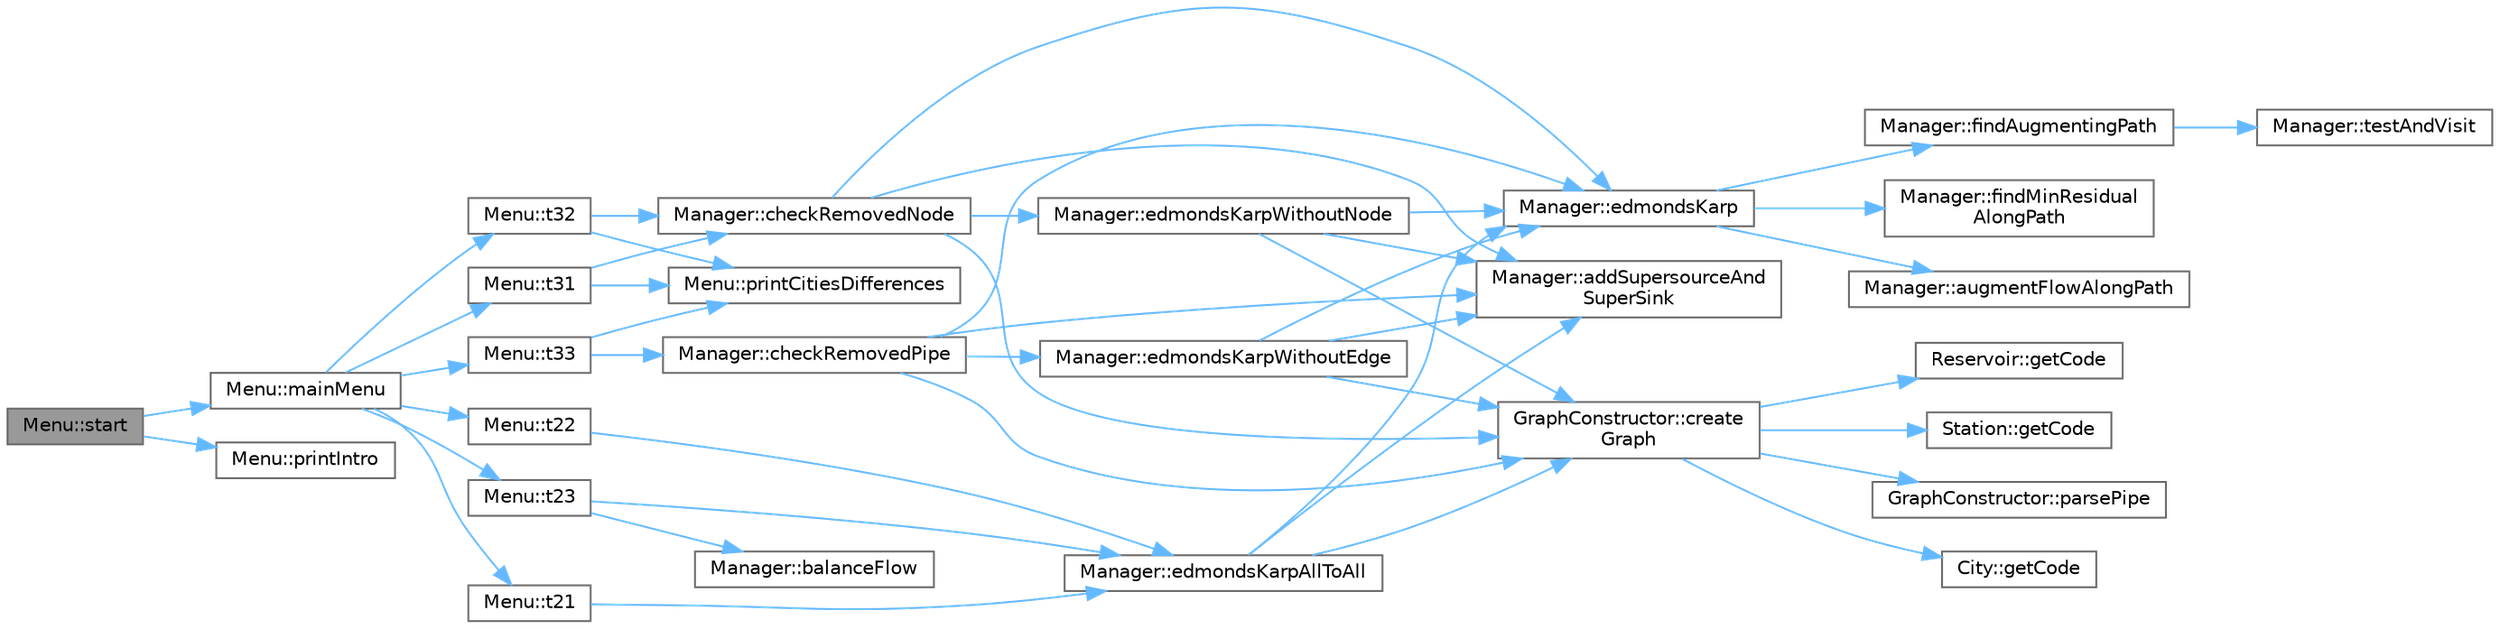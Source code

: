 digraph "Menu::start"
{
 // LATEX_PDF_SIZE
  bgcolor="transparent";
  edge [fontname=Helvetica,fontsize=10,labelfontname=Helvetica,labelfontsize=10];
  node [fontname=Helvetica,fontsize=10,shape=box,height=0.2,width=0.4];
  rankdir="LR";
  Node1 [label="Menu::start",height=0.2,width=0.4,color="gray40", fillcolor="grey60", style="filled", fontcolor="black",tooltip="Starts the menu system."];
  Node1 -> Node2 [color="steelblue1",style="solid"];
  Node2 [label="Menu::mainMenu",height=0.2,width=0.4,color="grey40", fillcolor="white", style="filled",URL="$class_menu.html#aef9edee86d2ea460606361c92e061583",tooltip="Displays the main menu."];
  Node2 -> Node3 [color="steelblue1",style="solid"];
  Node3 [label="Menu::t21",height=0.2,width=0.4,color="grey40", fillcolor="white", style="filled",URL="$class_menu.html#a02f0ca346706ae1a5cf8a4f46d3f765f",tooltip="Performs task T2.1."];
  Node3 -> Node4 [color="steelblue1",style="solid"];
  Node4 [label="Manager::edmondsKarpAllToAll",height=0.2,width=0.4,color="grey40", fillcolor="white", style="filled",URL="$class_manager.html#af84c18d730117c8e61fdade3f9686776",tooltip="Applies the Edmonds-Karp algorithm to find maximum between all reservoirs (source) and all cities (ta..."];
  Node4 -> Node5 [color="steelblue1",style="solid"];
  Node5 [label="Manager::addSupersourceAnd\lSuperSink",height=0.2,width=0.4,color="grey40", fillcolor="white", style="filled",URL="$class_manager.html#a7e637a1045d3ec654d58c4dbfe688484",tooltip="Adds a supersource and supersink to the graph. Connects supersource to each reservoir...."];
  Node4 -> Node6 [color="steelblue1",style="solid"];
  Node6 [label="GraphConstructor::create\lGraph",height=0.2,width=0.4,color="grey40", fillcolor="white", style="filled",URL="$class_graph_constructor.html#adb7115eb34116290e3b6d4afdb39003a",tooltip="Creates a graph based on the provided data files."];
  Node6 -> Node7 [color="steelblue1",style="solid"];
  Node7 [label="City::getCode",height=0.2,width=0.4,color="grey40", fillcolor="white", style="filled",URL="$class_city.html#a16825c4047ba8d1d516e7c537a472dd4",tooltip=" "];
  Node6 -> Node8 [color="steelblue1",style="solid"];
  Node8 [label="Reservoir::getCode",height=0.2,width=0.4,color="grey40", fillcolor="white", style="filled",URL="$class_reservoir.html#ac643ed1efe410c6fb2478cc79c315dfe",tooltip="Getter for the code of the reservoir."];
  Node6 -> Node9 [color="steelblue1",style="solid"];
  Node9 [label="Station::getCode",height=0.2,width=0.4,color="grey40", fillcolor="white", style="filled",URL="$class_station.html#acfc25745a46db3a0726db3826f0ff769",tooltip="Getter for the code of the station."];
  Node6 -> Node10 [color="steelblue1",style="solid"];
  Node10 [label="GraphConstructor::parsePipe",height=0.2,width=0.4,color="grey40", fillcolor="white", style="filled",URL="$class_graph_constructor.html#add5afe87a17733add99ad0b111879c80",tooltip="Parses a line of input to extract pipe data."];
  Node4 -> Node11 [color="steelblue1",style="solid"];
  Node11 [label="Manager::edmondsKarp",height=0.2,width=0.4,color="grey40", fillcolor="white", style="filled",URL="$class_manager.html#a8848d3a6bf7b034bde022ffa2e79ab3d",tooltip="Applies the Edmonds-Karp algorithm to find maximum flow from a source to a target."];
  Node11 -> Node12 [color="steelblue1",style="solid"];
  Node12 [label="Manager::augmentFlowAlongPath",height=0.2,width=0.4,color="grey40", fillcolor="white", style="filled",URL="$class_manager.html#a4ebb315ef3933000a9db0c35b228ec67",tooltip="Augments flow along the augmenting path."];
  Node11 -> Node13 [color="steelblue1",style="solid"];
  Node13 [label="Manager::findAugmentingPath",height=0.2,width=0.4,color="grey40", fillcolor="white", style="filled",URL="$class_manager.html#a6a54798647865d63c64f970ae06590f4",tooltip="Finds an augmenting path in the graph using BFS."];
  Node13 -> Node14 [color="steelblue1",style="solid"];
  Node14 [label="Manager::testAndVisit",height=0.2,width=0.4,color="grey40", fillcolor="white", style="filled",URL="$class_manager.html#a85f990f3fd0076ff605468151b85a604",tooltip="Tests and visits a vertex during BFS traversal for finding augmenting paths."];
  Node11 -> Node15 [color="steelblue1",style="solid"];
  Node15 [label="Manager::findMinResidual\lAlongPath",height=0.2,width=0.4,color="grey40", fillcolor="white", style="filled",URL="$class_manager.html#a02275edbc972be15e9cf6d78dcdca993",tooltip="Finds the minimum residual capacity along the augmenting path."];
  Node2 -> Node16 [color="steelblue1",style="solid"];
  Node16 [label="Menu::t22",height=0.2,width=0.4,color="grey40", fillcolor="white", style="filled",URL="$class_menu.html#a3a891057aa945f55515f5f5ae30aca6b",tooltip="Performs task T2.2."];
  Node16 -> Node4 [color="steelblue1",style="solid"];
  Node2 -> Node17 [color="steelblue1",style="solid"];
  Node17 [label="Menu::t23",height=0.2,width=0.4,color="grey40", fillcolor="white", style="filled",URL="$class_menu.html#aaf0df335bfb448e92d5263300728a055",tooltip="Performs task T2.3."];
  Node17 -> Node18 [color="steelblue1",style="solid"];
  Node18 [label="Manager::balanceFlow",height=0.2,width=0.4,color="grey40", fillcolor="white", style="filled",URL="$class_manager.html#a0a069f3c719ea43e38e73d3144209425",tooltip="Balances the flow in the network by redistributing excess capacity. Nodes with unmet demand are ident..."];
  Node17 -> Node4 [color="steelblue1",style="solid"];
  Node2 -> Node19 [color="steelblue1",style="solid"];
  Node19 [label="Menu::t31",height=0.2,width=0.4,color="grey40", fillcolor="white", style="filled",URL="$class_menu.html#afcde54e3de0b594d5f0e28cf65f07cdb",tooltip="Performs task T3.1."];
  Node19 -> Node20 [color="steelblue1",style="solid"];
  Node20 [label="Manager::checkRemovedNode",height=0.2,width=0.4,color="grey40", fillcolor="white", style="filled",URL="$class_manager.html#a2b1826111fda5e45b53b4ebba9b617d9",tooltip="Checks the differences between the total edmonds karp and the edmonds karp with a deactivate node."];
  Node20 -> Node5 [color="steelblue1",style="solid"];
  Node20 -> Node6 [color="steelblue1",style="solid"];
  Node20 -> Node11 [color="steelblue1",style="solid"];
  Node20 -> Node21 [color="steelblue1",style="solid"];
  Node21 [label="Manager::edmondsKarpWithoutNode",height=0.2,width=0.4,color="grey40", fillcolor="white", style="filled",URL="$class_manager.html#ab5649647765666bc6cbf8f65e701ec85",tooltip="Do the edmonds karp with a deactivated node."];
  Node21 -> Node5 [color="steelblue1",style="solid"];
  Node21 -> Node6 [color="steelblue1",style="solid"];
  Node21 -> Node11 [color="steelblue1",style="solid"];
  Node19 -> Node22 [color="steelblue1",style="solid"];
  Node22 [label="Menu::printCitiesDifferences",height=0.2,width=0.4,color="grey40", fillcolor="white", style="filled",URL="$class_menu.html#a31a198d8442816a2fdfb01d442cb83c1",tooltip="Prints differences in cities."];
  Node2 -> Node23 [color="steelblue1",style="solid"];
  Node23 [label="Menu::t32",height=0.2,width=0.4,color="grey40", fillcolor="white", style="filled",URL="$class_menu.html#a8fa2ff0b65d80b58b1c11a83681ee46e",tooltip="Performs task T3.2."];
  Node23 -> Node20 [color="steelblue1",style="solid"];
  Node23 -> Node22 [color="steelblue1",style="solid"];
  Node2 -> Node24 [color="steelblue1",style="solid"];
  Node24 [label="Menu::t33",height=0.2,width=0.4,color="grey40", fillcolor="white", style="filled",URL="$class_menu.html#a5cee0969dd7181991dc5088dfeff5857",tooltip="Performs task T3.2."];
  Node24 -> Node25 [color="steelblue1",style="solid"];
  Node25 [label="Manager::checkRemovedPipe",height=0.2,width=0.4,color="grey40", fillcolor="white", style="filled",URL="$class_manager.html#aea133665b7816f418ce75bc97136388a",tooltip="Checks the differences between the total edmonds karp and the edmonds karp with a deactivate edge."];
  Node25 -> Node5 [color="steelblue1",style="solid"];
  Node25 -> Node6 [color="steelblue1",style="solid"];
  Node25 -> Node11 [color="steelblue1",style="solid"];
  Node25 -> Node26 [color="steelblue1",style="solid"];
  Node26 [label="Manager::edmondsKarpWithoutEdge",height=0.2,width=0.4,color="grey40", fillcolor="white", style="filled",URL="$class_manager.html#ae175b50711c6f6d6c02072981c1a9e3b",tooltip="Do the edmonds karp with a deactivated edge."];
  Node26 -> Node5 [color="steelblue1",style="solid"];
  Node26 -> Node6 [color="steelblue1",style="solid"];
  Node26 -> Node11 [color="steelblue1",style="solid"];
  Node24 -> Node22 [color="steelblue1",style="solid"];
  Node1 -> Node27 [color="steelblue1",style="solid"];
  Node27 [label="Menu::printIntro",height=0.2,width=0.4,color="grey40", fillcolor="white", style="filled",URL="$class_menu.html#a41360c937c5e92ead0e7abf8a826e89c",tooltip="Prints the introduction message."];
}
